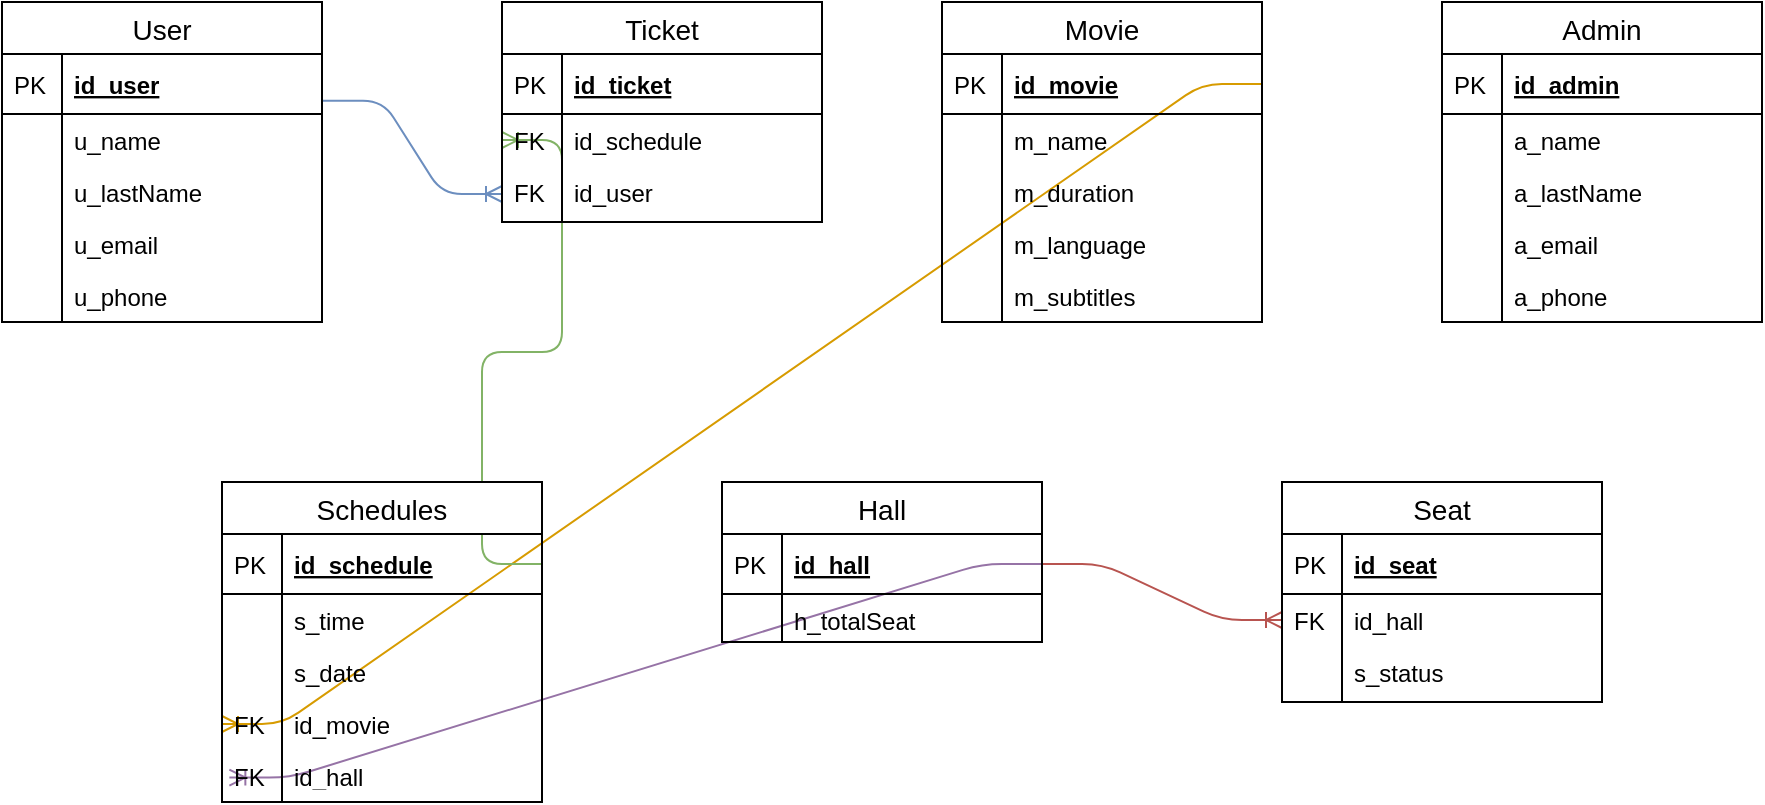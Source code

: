 <mxfile version="13.0.9" type="device"><diagram id="AsVOPEidIt7-lfwMqqc3" name="Page-1"><mxGraphModel dx="1038" dy="548" grid="1" gridSize="10" guides="1" tooltips="1" connect="1" arrows="1" fold="1" page="1" pageScale="1" pageWidth="827" pageHeight="1169" math="0" shadow="0"><root><mxCell id="0"/><mxCell id="1" parent="0"/><mxCell id="EZsIM21GnIscKrhPdaUX-1" value="User" style="swimlane;fontStyle=0;childLayout=stackLayout;horizontal=1;startSize=26;horizontalStack=0;resizeParent=1;resizeParentMax=0;resizeLast=0;collapsible=1;marginBottom=0;align=center;fontSize=14;" vertex="1" parent="1"><mxGeometry x="40" y="120" width="160" height="160" as="geometry"/></mxCell><mxCell id="EZsIM21GnIscKrhPdaUX-2" value="id_user" style="shape=partialRectangle;top=0;left=0;right=0;bottom=1;align=left;verticalAlign=middle;fillColor=none;spacingLeft=34;spacingRight=4;overflow=hidden;rotatable=0;points=[[0,0.5],[1,0.5]];portConstraint=eastwest;dropTarget=0;fontStyle=5;fontSize=12;" vertex="1" parent="EZsIM21GnIscKrhPdaUX-1"><mxGeometry y="26" width="160" height="30" as="geometry"/></mxCell><mxCell id="EZsIM21GnIscKrhPdaUX-3" value="PK" style="shape=partialRectangle;top=0;left=0;bottom=0;fillColor=none;align=left;verticalAlign=middle;spacingLeft=4;spacingRight=4;overflow=hidden;rotatable=0;points=[];portConstraint=eastwest;part=1;fontSize=12;" vertex="1" connectable="0" parent="EZsIM21GnIscKrhPdaUX-2"><mxGeometry width="30" height="30" as="geometry"/></mxCell><mxCell id="EZsIM21GnIscKrhPdaUX-4" value="u_name" style="shape=partialRectangle;top=0;left=0;right=0;bottom=0;align=left;verticalAlign=top;fillColor=none;spacingLeft=34;spacingRight=4;overflow=hidden;rotatable=0;points=[[0,0.5],[1,0.5]];portConstraint=eastwest;dropTarget=0;fontSize=12;" vertex="1" parent="EZsIM21GnIscKrhPdaUX-1"><mxGeometry y="56" width="160" height="26" as="geometry"/></mxCell><mxCell id="EZsIM21GnIscKrhPdaUX-5" value="" style="shape=partialRectangle;top=0;left=0;bottom=0;fillColor=none;align=left;verticalAlign=top;spacingLeft=4;spacingRight=4;overflow=hidden;rotatable=0;points=[];portConstraint=eastwest;part=1;fontSize=12;" vertex="1" connectable="0" parent="EZsIM21GnIscKrhPdaUX-4"><mxGeometry width="30" height="26" as="geometry"/></mxCell><mxCell id="EZsIM21GnIscKrhPdaUX-6" value="u_lastName" style="shape=partialRectangle;top=0;left=0;right=0;bottom=0;align=left;verticalAlign=top;fillColor=none;spacingLeft=34;spacingRight=4;overflow=hidden;rotatable=0;points=[[0,0.5],[1,0.5]];portConstraint=eastwest;dropTarget=0;fontSize=12;" vertex="1" parent="EZsIM21GnIscKrhPdaUX-1"><mxGeometry y="82" width="160" height="26" as="geometry"/></mxCell><mxCell id="EZsIM21GnIscKrhPdaUX-7" value="" style="shape=partialRectangle;top=0;left=0;bottom=0;fillColor=none;align=left;verticalAlign=top;spacingLeft=4;spacingRight=4;overflow=hidden;rotatable=0;points=[];portConstraint=eastwest;part=1;fontSize=12;" vertex="1" connectable="0" parent="EZsIM21GnIscKrhPdaUX-6"><mxGeometry width="30" height="26" as="geometry"/></mxCell><mxCell id="EZsIM21GnIscKrhPdaUX-8" value="u_email" style="shape=partialRectangle;top=0;left=0;right=0;bottom=0;align=left;verticalAlign=top;fillColor=none;spacingLeft=34;spacingRight=4;overflow=hidden;rotatable=0;points=[[0,0.5],[1,0.5]];portConstraint=eastwest;dropTarget=0;fontSize=12;" vertex="1" parent="EZsIM21GnIscKrhPdaUX-1"><mxGeometry y="108" width="160" height="26" as="geometry"/></mxCell><mxCell id="EZsIM21GnIscKrhPdaUX-9" value="" style="shape=partialRectangle;top=0;left=0;bottom=0;fillColor=none;align=left;verticalAlign=top;spacingLeft=4;spacingRight=4;overflow=hidden;rotatable=0;points=[];portConstraint=eastwest;part=1;fontSize=12;" vertex="1" connectable="0" parent="EZsIM21GnIscKrhPdaUX-8"><mxGeometry width="30" height="26" as="geometry"/></mxCell><mxCell id="EZsIM21GnIscKrhPdaUX-13" value="u_phone" style="shape=partialRectangle;top=0;left=0;right=0;bottom=0;align=left;verticalAlign=top;fillColor=none;spacingLeft=34;spacingRight=4;overflow=hidden;rotatable=0;points=[[0,0.5],[1,0.5]];portConstraint=eastwest;dropTarget=0;fontSize=12;" vertex="1" parent="EZsIM21GnIscKrhPdaUX-1"><mxGeometry y="134" width="160" height="26" as="geometry"/></mxCell><mxCell id="EZsIM21GnIscKrhPdaUX-14" value="" style="shape=partialRectangle;top=0;left=0;bottom=0;fillColor=none;align=left;verticalAlign=top;spacingLeft=4;spacingRight=4;overflow=hidden;rotatable=0;points=[];portConstraint=eastwest;part=1;fontSize=12;" vertex="1" connectable="0" parent="EZsIM21GnIscKrhPdaUX-13"><mxGeometry width="30" height="26" as="geometry"/></mxCell><mxCell id="EZsIM21GnIscKrhPdaUX-10" value="" style="shape=partialRectangle;top=0;left=0;right=0;bottom=0;align=left;verticalAlign=top;fillColor=none;spacingLeft=34;spacingRight=4;overflow=hidden;rotatable=0;points=[[0,0.5],[1,0.5]];portConstraint=eastwest;dropTarget=0;fontSize=12;" vertex="1" parent="EZsIM21GnIscKrhPdaUX-1"><mxGeometry y="160" width="160" as="geometry"/></mxCell><mxCell id="EZsIM21GnIscKrhPdaUX-11" value="" style="shape=partialRectangle;top=0;left=0;bottom=0;fillColor=none;align=left;verticalAlign=top;spacingLeft=4;spacingRight=4;overflow=hidden;rotatable=0;points=[];portConstraint=eastwest;part=1;fontSize=12;" vertex="1" connectable="0" parent="EZsIM21GnIscKrhPdaUX-10"><mxGeometry width="30" as="geometry"/></mxCell><mxCell id="EZsIM21GnIscKrhPdaUX-132" value="" style="edgeStyle=entityRelationEdgeStyle;fontSize=12;html=1;endArrow=ERoneToMany;exitX=1;exitY=0.5;exitDx=0;exitDy=0;entryX=0;entryY=0.5;entryDx=0;entryDy=0;fillColor=#ffe6cc;strokeColor=#d79b00;" edge="1" parent="1" source="EZsIM21GnIscKrhPdaUX-59" target="EZsIM21GnIscKrhPdaUX-102"><mxGeometry width="100" height="100" relative="1" as="geometry"><mxPoint x="400" y="390" as="sourcePoint"/><mxPoint x="500" y="290" as="targetPoint"/></mxGeometry></mxCell><mxCell id="EZsIM21GnIscKrhPdaUX-133" value="" style="edgeStyle=entityRelationEdgeStyle;fontSize=12;html=1;endArrow=ERoneToMany;exitX=1;exitY=0.5;exitDx=0;exitDy=0;entryX=0;entryY=0.5;entryDx=0;entryDy=0;fillColor=#f8cecc;strokeColor=#b85450;" edge="1" parent="1" source="EZsIM21GnIscKrhPdaUX-73" target="EZsIM21GnIscKrhPdaUX-87"><mxGeometry width="100" height="100" relative="1" as="geometry"><mxPoint x="710" y="340" as="sourcePoint"/><mxPoint x="810" y="240" as="targetPoint"/></mxGeometry></mxCell><mxCell id="EZsIM21GnIscKrhPdaUX-134" value="" style="edgeStyle=entityRelationEdgeStyle;fontSize=12;html=1;endArrow=ERoneToMany;exitX=1;exitY=0.5;exitDx=0;exitDy=0;entryX=0;entryY=0.5;entryDx=0;entryDy=0;fillColor=#d5e8d4;strokeColor=#82b366;" edge="1" parent="1" source="EZsIM21GnIscKrhPdaUX-96" target="EZsIM21GnIscKrhPdaUX-122"><mxGeometry width="100" height="100" relative="1" as="geometry"><mxPoint x="220" y="560" as="sourcePoint"/><mxPoint x="320" y="460" as="targetPoint"/></mxGeometry></mxCell><mxCell id="EZsIM21GnIscKrhPdaUX-136" value="" style="edgeStyle=entityRelationEdgeStyle;fontSize=12;html=1;endArrow=ERoneToMany;exitX=1;exitY=0.5;exitDx=0;exitDy=0;entryX=0.023;entryY=-0.22;entryDx=0;entryDy=0;entryPerimeter=0;fillColor=#e1d5e7;strokeColor=#9673a6;" edge="1" parent="1" source="EZsIM21GnIscKrhPdaUX-73" target="EZsIM21GnIscKrhPdaUX-104"><mxGeometry width="100" height="100" relative="1" as="geometry"><mxPoint x="820" y="430" as="sourcePoint"/><mxPoint x="920" y="330" as="targetPoint"/></mxGeometry></mxCell><mxCell id="EZsIM21GnIscKrhPdaUX-142" value="" style="edgeStyle=entityRelationEdgeStyle;fontSize=12;html=1;endArrow=ERoneToMany;exitX=1.003;exitY=0.78;exitDx=0;exitDy=0;exitPerimeter=0;entryX=0;entryY=0.5;entryDx=0;entryDy=0;fillColor=#dae8fc;strokeColor=#6c8ebf;" edge="1" parent="1" source="EZsIM21GnIscKrhPdaUX-2" target="EZsIM21GnIscKrhPdaUX-128"><mxGeometry width="100" height="100" relative="1" as="geometry"><mxPoint x="100" y="580" as="sourcePoint"/><mxPoint x="200" y="480" as="targetPoint"/></mxGeometry></mxCell><mxCell id="EZsIM21GnIscKrhPdaUX-58" value="Movie" style="swimlane;fontStyle=0;childLayout=stackLayout;horizontal=1;startSize=26;horizontalStack=0;resizeParent=1;resizeParentMax=0;resizeLast=0;collapsible=1;marginBottom=0;align=center;fontSize=14;" vertex="1" parent="1"><mxGeometry x="510" y="120" width="160" height="160" as="geometry"/></mxCell><mxCell id="EZsIM21GnIscKrhPdaUX-59" value="id_movie" style="shape=partialRectangle;top=0;left=0;right=0;bottom=1;align=left;verticalAlign=middle;fillColor=none;spacingLeft=34;spacingRight=4;overflow=hidden;rotatable=0;points=[[0,0.5],[1,0.5]];portConstraint=eastwest;dropTarget=0;fontStyle=5;fontSize=12;" vertex="1" parent="EZsIM21GnIscKrhPdaUX-58"><mxGeometry y="26" width="160" height="30" as="geometry"/></mxCell><mxCell id="EZsIM21GnIscKrhPdaUX-60" value="PK" style="shape=partialRectangle;top=0;left=0;bottom=0;fillColor=none;align=left;verticalAlign=middle;spacingLeft=4;spacingRight=4;overflow=hidden;rotatable=0;points=[];portConstraint=eastwest;part=1;fontSize=12;" vertex="1" connectable="0" parent="EZsIM21GnIscKrhPdaUX-59"><mxGeometry width="30" height="30" as="geometry"/></mxCell><mxCell id="EZsIM21GnIscKrhPdaUX-61" value="m_name" style="shape=partialRectangle;top=0;left=0;right=0;bottom=0;align=left;verticalAlign=top;fillColor=none;spacingLeft=34;spacingRight=4;overflow=hidden;rotatable=0;points=[[0,0.5],[1,0.5]];portConstraint=eastwest;dropTarget=0;fontSize=12;" vertex="1" parent="EZsIM21GnIscKrhPdaUX-58"><mxGeometry y="56" width="160" height="26" as="geometry"/></mxCell><mxCell id="EZsIM21GnIscKrhPdaUX-62" value="" style="shape=partialRectangle;top=0;left=0;bottom=0;fillColor=none;align=left;verticalAlign=top;spacingLeft=4;spacingRight=4;overflow=hidden;rotatable=0;points=[];portConstraint=eastwest;part=1;fontSize=12;" vertex="1" connectable="0" parent="EZsIM21GnIscKrhPdaUX-61"><mxGeometry width="30" height="26" as="geometry"/></mxCell><mxCell id="EZsIM21GnIscKrhPdaUX-63" value="m_duration" style="shape=partialRectangle;top=0;left=0;right=0;bottom=0;align=left;verticalAlign=top;fillColor=none;spacingLeft=34;spacingRight=4;overflow=hidden;rotatable=0;points=[[0,0.5],[1,0.5]];portConstraint=eastwest;dropTarget=0;fontSize=12;" vertex="1" parent="EZsIM21GnIscKrhPdaUX-58"><mxGeometry y="82" width="160" height="26" as="geometry"/></mxCell><mxCell id="EZsIM21GnIscKrhPdaUX-64" value="" style="shape=partialRectangle;top=0;left=0;bottom=0;fillColor=none;align=left;verticalAlign=top;spacingLeft=4;spacingRight=4;overflow=hidden;rotatable=0;points=[];portConstraint=eastwest;part=1;fontSize=12;" vertex="1" connectable="0" parent="EZsIM21GnIscKrhPdaUX-63"><mxGeometry width="30" height="26" as="geometry"/></mxCell><mxCell id="EZsIM21GnIscKrhPdaUX-65" value="m_language" style="shape=partialRectangle;top=0;left=0;right=0;bottom=0;align=left;verticalAlign=top;fillColor=none;spacingLeft=34;spacingRight=4;overflow=hidden;rotatable=0;points=[[0,0.5],[1,0.5]];portConstraint=eastwest;dropTarget=0;fontSize=12;" vertex="1" parent="EZsIM21GnIscKrhPdaUX-58"><mxGeometry y="108" width="160" height="26" as="geometry"/></mxCell><mxCell id="EZsIM21GnIscKrhPdaUX-66" value="" style="shape=partialRectangle;top=0;left=0;bottom=0;fillColor=none;align=left;verticalAlign=top;spacingLeft=4;spacingRight=4;overflow=hidden;rotatable=0;points=[];portConstraint=eastwest;part=1;fontSize=12;" vertex="1" connectable="0" parent="EZsIM21GnIscKrhPdaUX-65"><mxGeometry width="30" height="26" as="geometry"/></mxCell><mxCell id="EZsIM21GnIscKrhPdaUX-69" value="m_subtitles" style="shape=partialRectangle;top=0;left=0;right=0;bottom=0;align=left;verticalAlign=top;fillColor=none;spacingLeft=34;spacingRight=4;overflow=hidden;rotatable=0;points=[[0,0.5],[1,0.5]];portConstraint=eastwest;dropTarget=0;fontSize=12;" vertex="1" parent="EZsIM21GnIscKrhPdaUX-58"><mxGeometry y="134" width="160" height="26" as="geometry"/></mxCell><mxCell id="EZsIM21GnIscKrhPdaUX-70" value="" style="shape=partialRectangle;top=0;left=0;bottom=0;fillColor=none;align=left;verticalAlign=top;spacingLeft=4;spacingRight=4;overflow=hidden;rotatable=0;points=[];portConstraint=eastwest;part=1;fontSize=12;" vertex="1" connectable="0" parent="EZsIM21GnIscKrhPdaUX-69"><mxGeometry width="30" height="26" as="geometry"/></mxCell><mxCell id="EZsIM21GnIscKrhPdaUX-67" value="" style="shape=partialRectangle;top=0;left=0;right=0;bottom=0;align=left;verticalAlign=top;fillColor=none;spacingLeft=34;spacingRight=4;overflow=hidden;rotatable=0;points=[[0,0.5],[1,0.5]];portConstraint=eastwest;dropTarget=0;fontSize=12;" vertex="1" parent="EZsIM21GnIscKrhPdaUX-58"><mxGeometry y="160" width="160" as="geometry"/></mxCell><mxCell id="EZsIM21GnIscKrhPdaUX-68" value="" style="shape=partialRectangle;top=0;left=0;bottom=0;fillColor=none;align=left;verticalAlign=top;spacingLeft=4;spacingRight=4;overflow=hidden;rotatable=0;points=[];portConstraint=eastwest;part=1;fontSize=12;" vertex="1" connectable="0" parent="EZsIM21GnIscKrhPdaUX-67"><mxGeometry width="30" as="geometry"/></mxCell><mxCell id="EZsIM21GnIscKrhPdaUX-119" value="Ticket" style="swimlane;fontStyle=0;childLayout=stackLayout;horizontal=1;startSize=26;horizontalStack=0;resizeParent=1;resizeParentMax=0;resizeLast=0;collapsible=1;marginBottom=0;align=center;fontSize=14;" vertex="1" parent="1"><mxGeometry x="290" y="120" width="160" height="110" as="geometry"/></mxCell><mxCell id="EZsIM21GnIscKrhPdaUX-120" value="id_ticket" style="shape=partialRectangle;top=0;left=0;right=0;bottom=1;align=left;verticalAlign=middle;fillColor=none;spacingLeft=34;spacingRight=4;overflow=hidden;rotatable=0;points=[[0,0.5],[1,0.5]];portConstraint=eastwest;dropTarget=0;fontStyle=5;fontSize=12;" vertex="1" parent="EZsIM21GnIscKrhPdaUX-119"><mxGeometry y="26" width="160" height="30" as="geometry"/></mxCell><mxCell id="EZsIM21GnIscKrhPdaUX-121" value="PK" style="shape=partialRectangle;top=0;left=0;bottom=0;fillColor=none;align=left;verticalAlign=middle;spacingLeft=4;spacingRight=4;overflow=hidden;rotatable=0;points=[];portConstraint=eastwest;part=1;fontSize=12;" vertex="1" connectable="0" parent="EZsIM21GnIscKrhPdaUX-120"><mxGeometry width="30" height="30" as="geometry"/></mxCell><mxCell id="EZsIM21GnIscKrhPdaUX-122" value="id_schedule" style="shape=partialRectangle;top=0;left=0;right=0;bottom=0;align=left;verticalAlign=top;fillColor=none;spacingLeft=34;spacingRight=4;overflow=hidden;rotatable=0;points=[[0,0.5],[1,0.5]];portConstraint=eastwest;dropTarget=0;fontSize=12;" vertex="1" parent="EZsIM21GnIscKrhPdaUX-119"><mxGeometry y="56" width="160" height="26" as="geometry"/></mxCell><mxCell id="EZsIM21GnIscKrhPdaUX-123" value="FK" style="shape=partialRectangle;top=0;left=0;bottom=0;fillColor=none;align=left;verticalAlign=top;spacingLeft=4;spacingRight=4;overflow=hidden;rotatable=0;points=[];portConstraint=eastwest;part=1;fontSize=12;" vertex="1" connectable="0" parent="EZsIM21GnIscKrhPdaUX-122"><mxGeometry width="30" height="26" as="geometry"/></mxCell><mxCell id="EZsIM21GnIscKrhPdaUX-128" value="id_user" style="shape=partialRectangle;top=0;left=0;right=0;bottom=0;align=left;verticalAlign=top;fillColor=none;spacingLeft=34;spacingRight=4;overflow=hidden;rotatable=0;points=[[0,0.5],[1,0.5]];portConstraint=eastwest;dropTarget=0;fontSize=12;" vertex="1" parent="EZsIM21GnIscKrhPdaUX-119"><mxGeometry y="82" width="160" height="28" as="geometry"/></mxCell><mxCell id="EZsIM21GnIscKrhPdaUX-129" value="FK" style="shape=partialRectangle;top=0;left=0;bottom=0;fillColor=none;align=left;verticalAlign=top;spacingLeft=4;spacingRight=4;overflow=hidden;rotatable=0;points=[];portConstraint=eastwest;part=1;fontSize=12;" vertex="1" connectable="0" parent="EZsIM21GnIscKrhPdaUX-128"><mxGeometry width="30" height="28" as="geometry"/></mxCell><mxCell id="EZsIM21GnIscKrhPdaUX-95" value="Schedules" style="swimlane;fontStyle=0;childLayout=stackLayout;horizontal=1;startSize=26;horizontalStack=0;resizeParent=1;resizeParentMax=0;resizeLast=0;collapsible=1;marginBottom=0;align=center;fontSize=14;" vertex="1" parent="1"><mxGeometry x="150" y="360" width="160" height="160" as="geometry"/></mxCell><mxCell id="EZsIM21GnIscKrhPdaUX-96" value="id_schedule" style="shape=partialRectangle;top=0;left=0;right=0;bottom=1;align=left;verticalAlign=middle;fillColor=none;spacingLeft=34;spacingRight=4;overflow=hidden;rotatable=0;points=[[0,0.5],[1,0.5]];portConstraint=eastwest;dropTarget=0;fontStyle=5;fontSize=12;" vertex="1" parent="EZsIM21GnIscKrhPdaUX-95"><mxGeometry y="26" width="160" height="30" as="geometry"/></mxCell><mxCell id="EZsIM21GnIscKrhPdaUX-97" value="PK" style="shape=partialRectangle;top=0;left=0;bottom=0;fillColor=none;align=left;verticalAlign=middle;spacingLeft=4;spacingRight=4;overflow=hidden;rotatable=0;points=[];portConstraint=eastwest;part=1;fontSize=12;" vertex="1" connectable="0" parent="EZsIM21GnIscKrhPdaUX-96"><mxGeometry width="30" height="30" as="geometry"/></mxCell><mxCell id="EZsIM21GnIscKrhPdaUX-98" value="s_time" style="shape=partialRectangle;top=0;left=0;right=0;bottom=0;align=left;verticalAlign=top;fillColor=none;spacingLeft=34;spacingRight=4;overflow=hidden;rotatable=0;points=[[0,0.5],[1,0.5]];portConstraint=eastwest;dropTarget=0;fontSize=12;" vertex="1" parent="EZsIM21GnIscKrhPdaUX-95"><mxGeometry y="56" width="160" height="26" as="geometry"/></mxCell><mxCell id="EZsIM21GnIscKrhPdaUX-99" value="" style="shape=partialRectangle;top=0;left=0;bottom=0;fillColor=none;align=left;verticalAlign=top;spacingLeft=4;spacingRight=4;overflow=hidden;rotatable=0;points=[];portConstraint=eastwest;part=1;fontSize=12;" vertex="1" connectable="0" parent="EZsIM21GnIscKrhPdaUX-98"><mxGeometry width="30" height="26" as="geometry"/></mxCell><mxCell id="EZsIM21GnIscKrhPdaUX-100" value="s_date" style="shape=partialRectangle;top=0;left=0;right=0;bottom=0;align=left;verticalAlign=top;fillColor=none;spacingLeft=34;spacingRight=4;overflow=hidden;rotatable=0;points=[[0,0.5],[1,0.5]];portConstraint=eastwest;dropTarget=0;fontSize=12;" vertex="1" parent="EZsIM21GnIscKrhPdaUX-95"><mxGeometry y="82" width="160" height="26" as="geometry"/></mxCell><mxCell id="EZsIM21GnIscKrhPdaUX-101" value="" style="shape=partialRectangle;top=0;left=0;bottom=0;fillColor=none;align=left;verticalAlign=top;spacingLeft=4;spacingRight=4;overflow=hidden;rotatable=0;points=[];portConstraint=eastwest;part=1;fontSize=12;" vertex="1" connectable="0" parent="EZsIM21GnIscKrhPdaUX-100"><mxGeometry width="30" height="26" as="geometry"/></mxCell><mxCell id="EZsIM21GnIscKrhPdaUX-102" value="id_movie" style="shape=partialRectangle;top=0;left=0;right=0;bottom=0;align=left;verticalAlign=top;fillColor=none;spacingLeft=34;spacingRight=4;overflow=hidden;rotatable=0;points=[[0,0.5],[1,0.5]];portConstraint=eastwest;dropTarget=0;fontSize=12;" vertex="1" parent="EZsIM21GnIscKrhPdaUX-95"><mxGeometry y="108" width="160" height="26" as="geometry"/></mxCell><mxCell id="EZsIM21GnIscKrhPdaUX-103" value="FK" style="shape=partialRectangle;top=0;left=0;bottom=0;fillColor=none;align=left;verticalAlign=top;spacingLeft=4;spacingRight=4;overflow=hidden;rotatable=0;points=[];portConstraint=eastwest;part=1;fontSize=12;" vertex="1" connectable="0" parent="EZsIM21GnIscKrhPdaUX-102"><mxGeometry width="30" height="26" as="geometry"/></mxCell><mxCell id="EZsIM21GnIscKrhPdaUX-106" value="id_hall" style="shape=partialRectangle;top=0;left=0;right=0;bottom=0;align=left;verticalAlign=top;fillColor=none;spacingLeft=34;spacingRight=4;overflow=hidden;rotatable=0;points=[[0,0.5],[1,0.5]];portConstraint=eastwest;dropTarget=0;fontSize=12;" vertex="1" parent="EZsIM21GnIscKrhPdaUX-95"><mxGeometry y="134" width="160" height="16" as="geometry"/></mxCell><mxCell id="EZsIM21GnIscKrhPdaUX-107" value="FK" style="shape=partialRectangle;top=0;left=0;bottom=0;fillColor=none;align=left;verticalAlign=top;spacingLeft=4;spacingRight=4;overflow=hidden;rotatable=0;points=[];portConstraint=eastwest;part=1;fontSize=12;" vertex="1" connectable="0" parent="EZsIM21GnIscKrhPdaUX-106"><mxGeometry width="30" height="16" as="geometry"/></mxCell><mxCell id="EZsIM21GnIscKrhPdaUX-104" value="" style="shape=partialRectangle;top=0;left=0;right=0;bottom=0;align=left;verticalAlign=top;fillColor=none;spacingLeft=34;spacingRight=4;overflow=hidden;rotatable=0;points=[[0,0.5],[1,0.5]];portConstraint=eastwest;dropTarget=0;fontSize=12;" vertex="1" parent="EZsIM21GnIscKrhPdaUX-95"><mxGeometry y="150" width="160" height="10" as="geometry"/></mxCell><mxCell id="EZsIM21GnIscKrhPdaUX-105" value="" style="shape=partialRectangle;top=0;left=0;bottom=0;fillColor=none;align=left;verticalAlign=top;spacingLeft=4;spacingRight=4;overflow=hidden;rotatable=0;points=[];portConstraint=eastwest;part=1;fontSize=12;" vertex="1" connectable="0" parent="EZsIM21GnIscKrhPdaUX-104"><mxGeometry width="30" height="10" as="geometry"/></mxCell><mxCell id="EZsIM21GnIscKrhPdaUX-84" value="Seat" style="swimlane;fontStyle=0;childLayout=stackLayout;horizontal=1;startSize=26;horizontalStack=0;resizeParent=1;resizeParentMax=0;resizeLast=0;collapsible=1;marginBottom=0;align=center;fontSize=14;" vertex="1" parent="1"><mxGeometry x="680" y="360" width="160" height="110" as="geometry"/></mxCell><mxCell id="EZsIM21GnIscKrhPdaUX-85" value="id_seat" style="shape=partialRectangle;top=0;left=0;right=0;bottom=1;align=left;verticalAlign=middle;fillColor=none;spacingLeft=34;spacingRight=4;overflow=hidden;rotatable=0;points=[[0,0.5],[1,0.5]];portConstraint=eastwest;dropTarget=0;fontStyle=5;fontSize=12;" vertex="1" parent="EZsIM21GnIscKrhPdaUX-84"><mxGeometry y="26" width="160" height="30" as="geometry"/></mxCell><mxCell id="EZsIM21GnIscKrhPdaUX-86" value="PK" style="shape=partialRectangle;top=0;left=0;bottom=0;fillColor=none;align=left;verticalAlign=middle;spacingLeft=4;spacingRight=4;overflow=hidden;rotatable=0;points=[];portConstraint=eastwest;part=1;fontSize=12;" vertex="1" connectable="0" parent="EZsIM21GnIscKrhPdaUX-85"><mxGeometry width="30" height="30" as="geometry"/></mxCell><mxCell id="EZsIM21GnIscKrhPdaUX-87" value="id_hall" style="shape=partialRectangle;top=0;left=0;right=0;bottom=0;align=left;verticalAlign=top;fillColor=none;spacingLeft=34;spacingRight=4;overflow=hidden;rotatable=0;points=[[0,0.5],[1,0.5]];portConstraint=eastwest;dropTarget=0;fontSize=12;" vertex="1" parent="EZsIM21GnIscKrhPdaUX-84"><mxGeometry y="56" width="160" height="26" as="geometry"/></mxCell><mxCell id="EZsIM21GnIscKrhPdaUX-88" value="FK" style="shape=partialRectangle;top=0;left=0;bottom=0;fillColor=none;align=left;verticalAlign=top;spacingLeft=4;spacingRight=4;overflow=hidden;rotatable=0;points=[];portConstraint=eastwest;part=1;fontSize=12;" vertex="1" connectable="0" parent="EZsIM21GnIscKrhPdaUX-87"><mxGeometry width="30" height="26" as="geometry"/></mxCell><mxCell id="EZsIM21GnIscKrhPdaUX-89" value="s_status" style="shape=partialRectangle;top=0;left=0;right=0;bottom=0;align=left;verticalAlign=top;fillColor=none;spacingLeft=34;spacingRight=4;overflow=hidden;rotatable=0;points=[[0,0.5],[1,0.5]];portConstraint=eastwest;dropTarget=0;fontSize=12;" vertex="1" parent="EZsIM21GnIscKrhPdaUX-84"><mxGeometry y="82" width="160" height="26" as="geometry"/></mxCell><mxCell id="EZsIM21GnIscKrhPdaUX-90" value="" style="shape=partialRectangle;top=0;left=0;bottom=0;fillColor=none;align=left;verticalAlign=top;spacingLeft=4;spacingRight=4;overflow=hidden;rotatable=0;points=[];portConstraint=eastwest;part=1;fontSize=12;" vertex="1" connectable="0" parent="EZsIM21GnIscKrhPdaUX-89"><mxGeometry width="30" height="26" as="geometry"/></mxCell><mxCell id="EZsIM21GnIscKrhPdaUX-93" value="" style="shape=partialRectangle;top=0;left=0;right=0;bottom=0;align=left;verticalAlign=top;fillColor=none;spacingLeft=34;spacingRight=4;overflow=hidden;rotatable=0;points=[[0,0.5],[1,0.5]];portConstraint=eastwest;dropTarget=0;fontSize=12;" vertex="1" parent="EZsIM21GnIscKrhPdaUX-84"><mxGeometry y="108" width="160" height="2" as="geometry"/></mxCell><mxCell id="EZsIM21GnIscKrhPdaUX-94" value="" style="shape=partialRectangle;top=0;left=0;bottom=0;fillColor=none;align=left;verticalAlign=top;spacingLeft=4;spacingRight=4;overflow=hidden;rotatable=0;points=[];portConstraint=eastwest;part=1;fontSize=12;" vertex="1" connectable="0" parent="EZsIM21GnIscKrhPdaUX-93"><mxGeometry width="30" height="2" as="geometry"/></mxCell><mxCell id="EZsIM21GnIscKrhPdaUX-72" value="Hall" style="swimlane;fontStyle=0;childLayout=stackLayout;horizontal=1;startSize=26;horizontalStack=0;resizeParent=1;resizeParentMax=0;resizeLast=0;collapsible=1;marginBottom=0;align=center;fontSize=14;" vertex="1" parent="1"><mxGeometry x="400" y="360" width="160" height="80" as="geometry"/></mxCell><mxCell id="EZsIM21GnIscKrhPdaUX-73" value="id_hall" style="shape=partialRectangle;top=0;left=0;right=0;bottom=1;align=left;verticalAlign=middle;fillColor=none;spacingLeft=34;spacingRight=4;overflow=hidden;rotatable=0;points=[[0,0.5],[1,0.5]];portConstraint=eastwest;dropTarget=0;fontStyle=5;fontSize=12;" vertex="1" parent="EZsIM21GnIscKrhPdaUX-72"><mxGeometry y="26" width="160" height="30" as="geometry"/></mxCell><mxCell id="EZsIM21GnIscKrhPdaUX-74" value="PK" style="shape=partialRectangle;top=0;left=0;bottom=0;fillColor=none;align=left;verticalAlign=middle;spacingLeft=4;spacingRight=4;overflow=hidden;rotatable=0;points=[];portConstraint=eastwest;part=1;fontSize=12;" vertex="1" connectable="0" parent="EZsIM21GnIscKrhPdaUX-73"><mxGeometry width="30" height="30" as="geometry"/></mxCell><mxCell id="EZsIM21GnIscKrhPdaUX-81" value="h_totalSeat" style="shape=partialRectangle;top=0;left=0;right=0;bottom=0;align=left;verticalAlign=top;fillColor=none;spacingLeft=34;spacingRight=4;overflow=hidden;rotatable=0;points=[[0,0.5],[1,0.5]];portConstraint=eastwest;dropTarget=0;fontSize=12;" vertex="1" parent="EZsIM21GnIscKrhPdaUX-72"><mxGeometry y="56" width="160" height="24" as="geometry"/></mxCell><mxCell id="EZsIM21GnIscKrhPdaUX-82" value="" style="shape=partialRectangle;top=0;left=0;bottom=0;fillColor=none;align=left;verticalAlign=top;spacingLeft=4;spacingRight=4;overflow=hidden;rotatable=0;points=[];portConstraint=eastwest;part=1;fontSize=12;" vertex="1" connectable="0" parent="EZsIM21GnIscKrhPdaUX-81"><mxGeometry width="30" height="24" as="geometry"/></mxCell><mxCell id="EZsIM21GnIscKrhPdaUX-15" value="Admin" style="swimlane;fontStyle=0;childLayout=stackLayout;horizontal=1;startSize=26;horizontalStack=0;resizeParent=1;resizeParentMax=0;resizeLast=0;collapsible=1;marginBottom=0;align=center;fontSize=14;" vertex="1" parent="1"><mxGeometry x="760" y="120" width="160" height="160" as="geometry"/></mxCell><mxCell id="EZsIM21GnIscKrhPdaUX-16" value="id_admin" style="shape=partialRectangle;top=0;left=0;right=0;bottom=1;align=left;verticalAlign=middle;fillColor=none;spacingLeft=34;spacingRight=4;overflow=hidden;rotatable=0;points=[[0,0.5],[1,0.5]];portConstraint=eastwest;dropTarget=0;fontStyle=5;fontSize=12;" vertex="1" parent="EZsIM21GnIscKrhPdaUX-15"><mxGeometry y="26" width="160" height="30" as="geometry"/></mxCell><mxCell id="EZsIM21GnIscKrhPdaUX-17" value="PK" style="shape=partialRectangle;top=0;left=0;bottom=0;fillColor=none;align=left;verticalAlign=middle;spacingLeft=4;spacingRight=4;overflow=hidden;rotatable=0;points=[];portConstraint=eastwest;part=1;fontSize=12;" vertex="1" connectable="0" parent="EZsIM21GnIscKrhPdaUX-16"><mxGeometry width="30" height="30" as="geometry"/></mxCell><mxCell id="EZsIM21GnIscKrhPdaUX-18" value="a_name" style="shape=partialRectangle;top=0;left=0;right=0;bottom=0;align=left;verticalAlign=top;fillColor=none;spacingLeft=34;spacingRight=4;overflow=hidden;rotatable=0;points=[[0,0.5],[1,0.5]];portConstraint=eastwest;dropTarget=0;fontSize=12;" vertex="1" parent="EZsIM21GnIscKrhPdaUX-15"><mxGeometry y="56" width="160" height="26" as="geometry"/></mxCell><mxCell id="EZsIM21GnIscKrhPdaUX-19" value="" style="shape=partialRectangle;top=0;left=0;bottom=0;fillColor=none;align=left;verticalAlign=top;spacingLeft=4;spacingRight=4;overflow=hidden;rotatable=0;points=[];portConstraint=eastwest;part=1;fontSize=12;" vertex="1" connectable="0" parent="EZsIM21GnIscKrhPdaUX-18"><mxGeometry width="30" height="26" as="geometry"/></mxCell><mxCell id="EZsIM21GnIscKrhPdaUX-20" value="a_lastName" style="shape=partialRectangle;top=0;left=0;right=0;bottom=0;align=left;verticalAlign=top;fillColor=none;spacingLeft=34;spacingRight=4;overflow=hidden;rotatable=0;points=[[0,0.5],[1,0.5]];portConstraint=eastwest;dropTarget=0;fontSize=12;" vertex="1" parent="EZsIM21GnIscKrhPdaUX-15"><mxGeometry y="82" width="160" height="26" as="geometry"/></mxCell><mxCell id="EZsIM21GnIscKrhPdaUX-21" value="" style="shape=partialRectangle;top=0;left=0;bottom=0;fillColor=none;align=left;verticalAlign=top;spacingLeft=4;spacingRight=4;overflow=hidden;rotatable=0;points=[];portConstraint=eastwest;part=1;fontSize=12;" vertex="1" connectable="0" parent="EZsIM21GnIscKrhPdaUX-20"><mxGeometry width="30" height="26" as="geometry"/></mxCell><mxCell id="EZsIM21GnIscKrhPdaUX-22" value="a_email" style="shape=partialRectangle;top=0;left=0;right=0;bottom=0;align=left;verticalAlign=top;fillColor=none;spacingLeft=34;spacingRight=4;overflow=hidden;rotatable=0;points=[[0,0.5],[1,0.5]];portConstraint=eastwest;dropTarget=0;fontSize=12;" vertex="1" parent="EZsIM21GnIscKrhPdaUX-15"><mxGeometry y="108" width="160" height="26" as="geometry"/></mxCell><mxCell id="EZsIM21GnIscKrhPdaUX-23" value="" style="shape=partialRectangle;top=0;left=0;bottom=0;fillColor=none;align=left;verticalAlign=top;spacingLeft=4;spacingRight=4;overflow=hidden;rotatable=0;points=[];portConstraint=eastwest;part=1;fontSize=12;" vertex="1" connectable="0" parent="EZsIM21GnIscKrhPdaUX-22"><mxGeometry width="30" height="26" as="geometry"/></mxCell><mxCell id="EZsIM21GnIscKrhPdaUX-24" value="a_phone" style="shape=partialRectangle;top=0;left=0;right=0;bottom=0;align=left;verticalAlign=top;fillColor=none;spacingLeft=34;spacingRight=4;overflow=hidden;rotatable=0;points=[[0,0.5],[1,0.5]];portConstraint=eastwest;dropTarget=0;fontSize=12;" vertex="1" parent="EZsIM21GnIscKrhPdaUX-15"><mxGeometry y="134" width="160" height="26" as="geometry"/></mxCell><mxCell id="EZsIM21GnIscKrhPdaUX-25" value="" style="shape=partialRectangle;top=0;left=0;bottom=0;fillColor=none;align=left;verticalAlign=top;spacingLeft=4;spacingRight=4;overflow=hidden;rotatable=0;points=[];portConstraint=eastwest;part=1;fontSize=12;" vertex="1" connectable="0" parent="EZsIM21GnIscKrhPdaUX-24"><mxGeometry width="30" height="26" as="geometry"/></mxCell><mxCell id="EZsIM21GnIscKrhPdaUX-26" value="" style="shape=partialRectangle;top=0;left=0;right=0;bottom=0;align=left;verticalAlign=top;fillColor=none;spacingLeft=34;spacingRight=4;overflow=hidden;rotatable=0;points=[[0,0.5],[1,0.5]];portConstraint=eastwest;dropTarget=0;fontSize=12;" vertex="1" parent="EZsIM21GnIscKrhPdaUX-15"><mxGeometry y="160" width="160" as="geometry"/></mxCell><mxCell id="EZsIM21GnIscKrhPdaUX-27" value="" style="shape=partialRectangle;top=0;left=0;bottom=0;fillColor=none;align=left;verticalAlign=top;spacingLeft=4;spacingRight=4;overflow=hidden;rotatable=0;points=[];portConstraint=eastwest;part=1;fontSize=12;" vertex="1" connectable="0" parent="EZsIM21GnIscKrhPdaUX-26"><mxGeometry width="30" as="geometry"/></mxCell></root></mxGraphModel></diagram></mxfile>